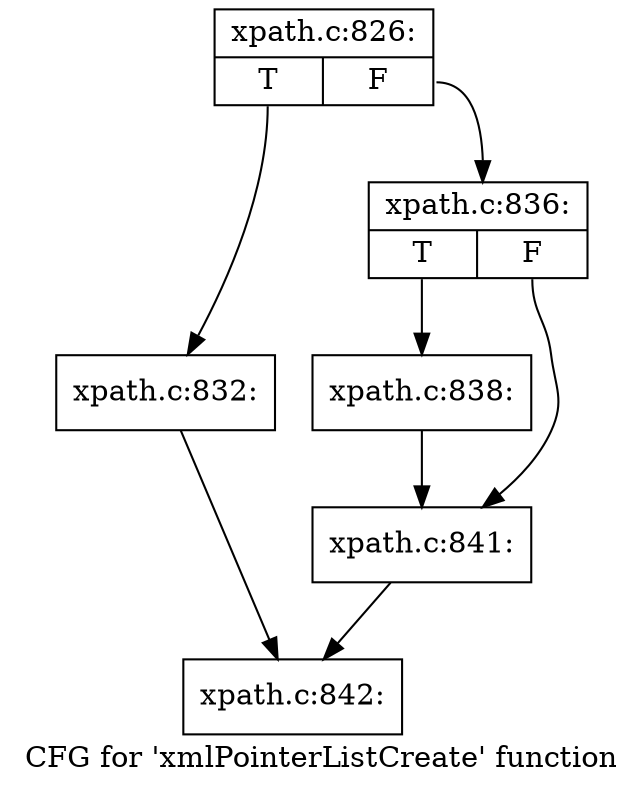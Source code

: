 digraph "CFG for 'xmlPointerListCreate' function" {
	label="CFG for 'xmlPointerListCreate' function";

	Node0x4d6c9f0 [shape=record,label="{xpath.c:826:|{<s0>T|<s1>F}}"];
	Node0x4d6c9f0:s0 -> Node0x4d6ce10;
	Node0x4d6c9f0:s1 -> Node0x4d6ce60;
	Node0x4d6ce10 [shape=record,label="{xpath.c:832:}"];
	Node0x4d6ce10 -> Node0x4d71de0;
	Node0x4d6ce60 [shape=record,label="{xpath.c:836:|{<s0>T|<s1>F}}"];
	Node0x4d6ce60:s0 -> Node0x4d81740;
	Node0x4d6ce60:s1 -> Node0x4d81790;
	Node0x4d81740 [shape=record,label="{xpath.c:838:}"];
	Node0x4d81740 -> Node0x4d81790;
	Node0x4d81790 [shape=record,label="{xpath.c:841:}"];
	Node0x4d81790 -> Node0x4d71de0;
	Node0x4d71de0 [shape=record,label="{xpath.c:842:}"];
}
